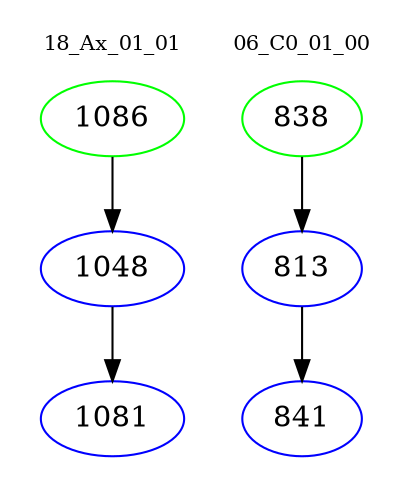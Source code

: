 digraph{
subgraph cluster_0 {
color = white
label = "18_Ax_01_01";
fontsize=10;
T0_1086 [label="1086", color="green"]
T0_1086 -> T0_1048 [color="black"]
T0_1048 [label="1048", color="blue"]
T0_1048 -> T0_1081 [color="black"]
T0_1081 [label="1081", color="blue"]
}
subgraph cluster_1 {
color = white
label = "06_C0_01_00";
fontsize=10;
T1_838 [label="838", color="green"]
T1_838 -> T1_813 [color="black"]
T1_813 [label="813", color="blue"]
T1_813 -> T1_841 [color="black"]
T1_841 [label="841", color="blue"]
}
}
